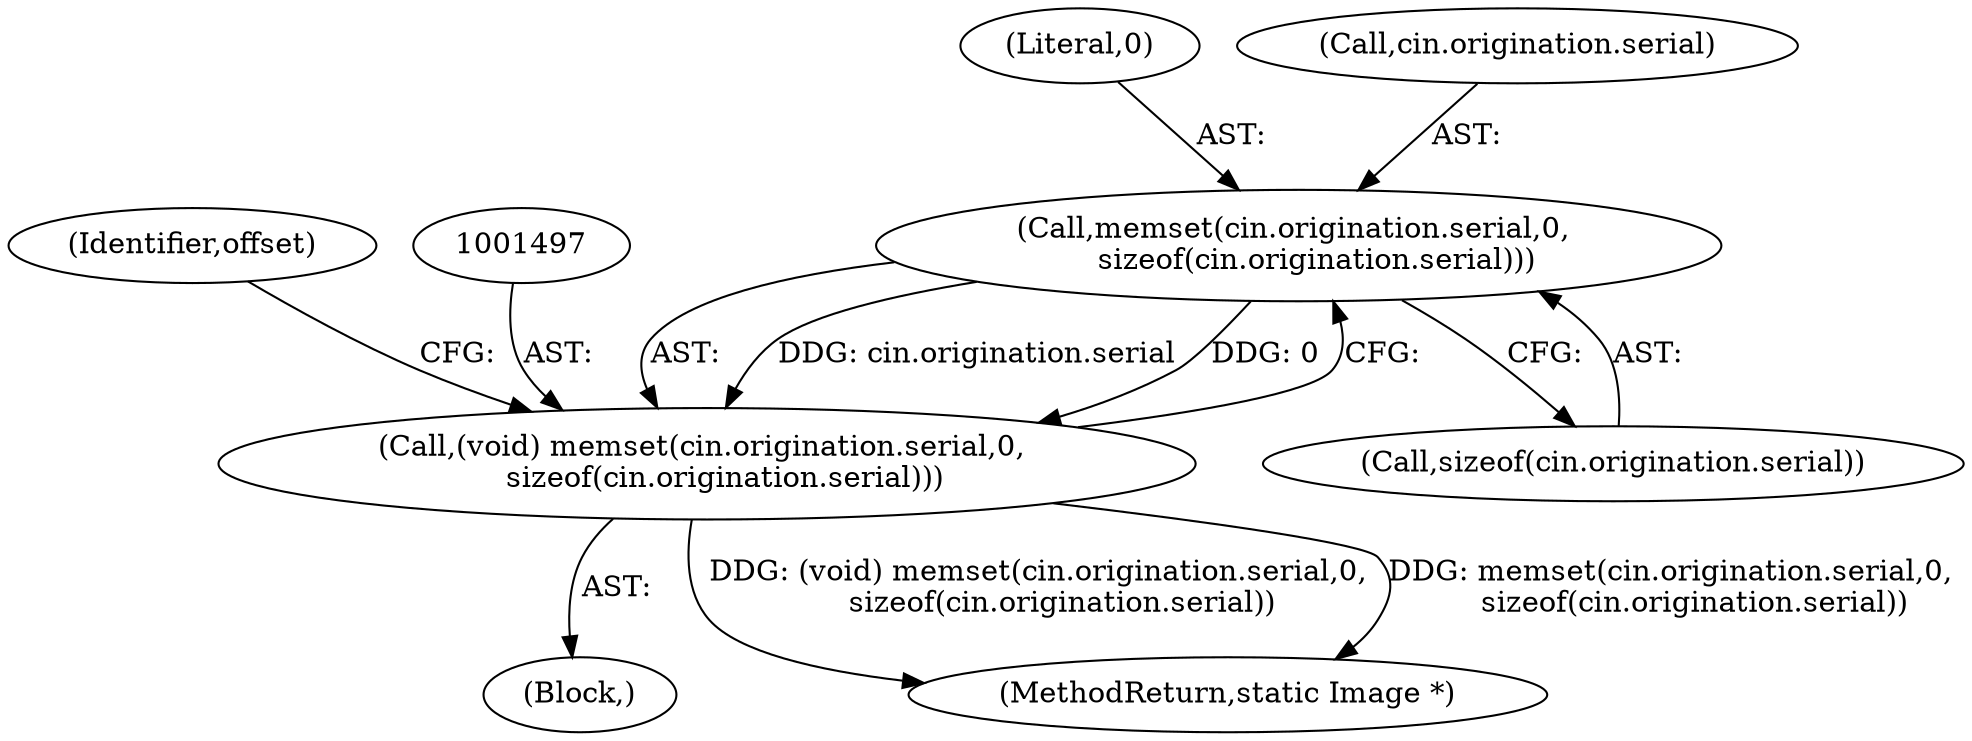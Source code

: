 digraph "0_ImageMagick_e3cdce6fe12193f235b8c0ae5efe6880a25eb957@API" {
"1001498" [label="(Call,memset(cin.origination.serial,0, \n    sizeof(cin.origination.serial)))"];
"1001496" [label="(Call,(void) memset(cin.origination.serial,0, \n    sizeof(cin.origination.serial)))"];
"1001504" [label="(Literal,0)"];
"1001496" [label="(Call,(void) memset(cin.origination.serial,0, \n    sizeof(cin.origination.serial)))"];
"1001505" [label="(Call,sizeof(cin.origination.serial))"];
"1000111" [label="(Block,)"];
"1002368" [label="(MethodReturn,static Image *)"];
"1001512" [label="(Identifier,offset)"];
"1001499" [label="(Call,cin.origination.serial)"];
"1001498" [label="(Call,memset(cin.origination.serial,0, \n    sizeof(cin.origination.serial)))"];
"1001498" -> "1001496"  [label="AST: "];
"1001498" -> "1001505"  [label="CFG: "];
"1001499" -> "1001498"  [label="AST: "];
"1001504" -> "1001498"  [label="AST: "];
"1001505" -> "1001498"  [label="AST: "];
"1001496" -> "1001498"  [label="CFG: "];
"1001498" -> "1001496"  [label="DDG: cin.origination.serial"];
"1001498" -> "1001496"  [label="DDG: 0"];
"1001496" -> "1000111"  [label="AST: "];
"1001497" -> "1001496"  [label="AST: "];
"1001512" -> "1001496"  [label="CFG: "];
"1001496" -> "1002368"  [label="DDG: (void) memset(cin.origination.serial,0, \n    sizeof(cin.origination.serial))"];
"1001496" -> "1002368"  [label="DDG: memset(cin.origination.serial,0, \n    sizeof(cin.origination.serial))"];
}
